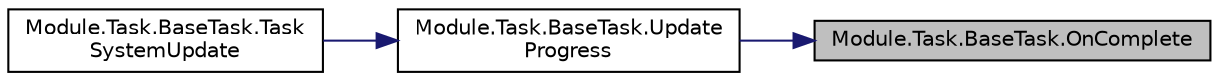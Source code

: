 digraph "Module.Task.BaseTask.OnComplete"
{
 // LATEX_PDF_SIZE
  edge [fontname="Helvetica",fontsize="10",labelfontname="Helvetica",labelfontsize="10"];
  node [fontname="Helvetica",fontsize="10",shape=record];
  rankdir="RL";
  Node1 [label="Module.Task.BaseTask.OnComplete",height=0.2,width=0.4,color="black", fillcolor="grey75", style="filled", fontcolor="black",tooltip=" "];
  Node1 -> Node2 [dir="back",color="midnightblue",fontsize="10",style="solid",fontname="Helvetica"];
  Node2 [label="Module.Task.BaseTask.Update\lProgress",height=0.2,width=0.4,color="black", fillcolor="white", style="filled",URL="$classModule_1_1Task_1_1BaseTask.html#a81a5a6f69b5538ab5a09757bc6f34bbe",tooltip=" "];
  Node2 -> Node3 [dir="back",color="midnightblue",fontsize="10",style="solid",fontname="Helvetica"];
  Node3 [label="Module.Task.BaseTask.Task\lSystemUpdate",height=0.2,width=0.4,color="black", fillcolor="white", style="filled",URL="$classModule_1_1Task_1_1BaseTask.html#a4d039a21b62a8203fbb9e4379ecc5a63",tooltip="Taskの状態を更新するUpdate"];
}
